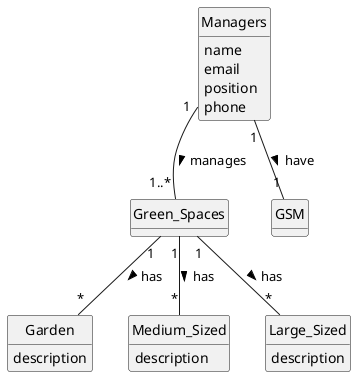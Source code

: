 @startuml
skinparam monochrome true
skinparam packageStyle rectangle
skinparam shadowing false
skinparam monochrome true
skinparam packageStyle rectangle
skinparam shadowing false

'skinparam linetype ortho
'left to right direction
skinparam classAttributeIconSize 0
hide circle
hide methods


class Green_Spaces{

}

class GSM {

}

class Garden {
    description
}

class Medium_Sized{
    description
}

class Large_Sized{
    description
}

class Managers {
    name
    email
    position
    phone
}

Managers "1" -- "1" GSM : have >
Green_Spaces "1" -- "*" Garden : has >
Green_Spaces "1" -- "*" Medium_Sized : has >
Green_Spaces "1" -- "*" Large_Sized : has >
Managers "1" -- "1..*" Green_Spaces : manages >
@enduml


